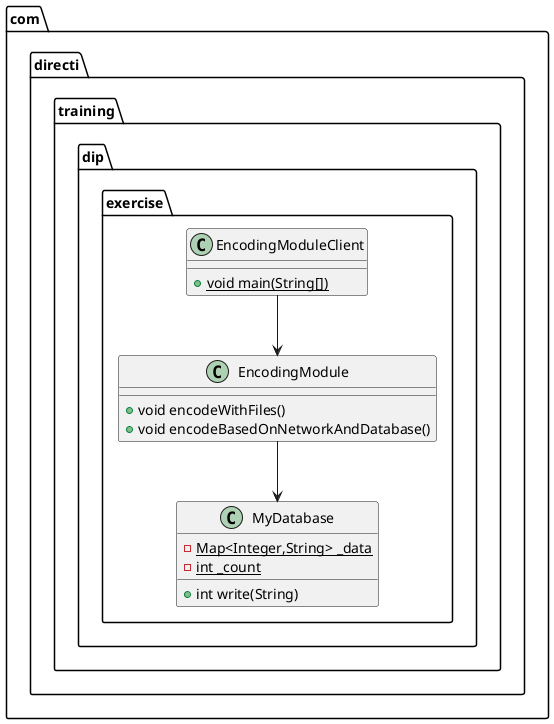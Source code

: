 @startuml
class com.directi.training.dip.exercise.MyDatabase {
- {static} Map<Integer,String> _data
- {static} int _count
+ int write(String)
}


class com.directi.training.dip.exercise.EncodingModuleClient {
+ {static} void main(String[])
}

class com.directi.training.dip.exercise.EncodingModule {
+ void encodeWithFiles()
+ void encodeBasedOnNetworkAndDatabase()
}

EncodingModule --> MyDatabase
EncodingModuleClient --> EncodingModule

@enduml